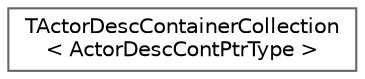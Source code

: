 digraph "Graphical Class Hierarchy"
{
 // INTERACTIVE_SVG=YES
 // LATEX_PDF_SIZE
  bgcolor="transparent";
  edge [fontname=Helvetica,fontsize=10,labelfontname=Helvetica,labelfontsize=10];
  node [fontname=Helvetica,fontsize=10,shape=box,height=0.2,width=0.4];
  rankdir="LR";
  Node0 [id="Node000000",label="TActorDescContainerCollection\l\< ActorDescContPtrType \>",height=0.2,width=0.4,color="grey40", fillcolor="white", style="filled",URL="$d6/d66/classTActorDescContainerCollection.html",tooltip=" "];
}
